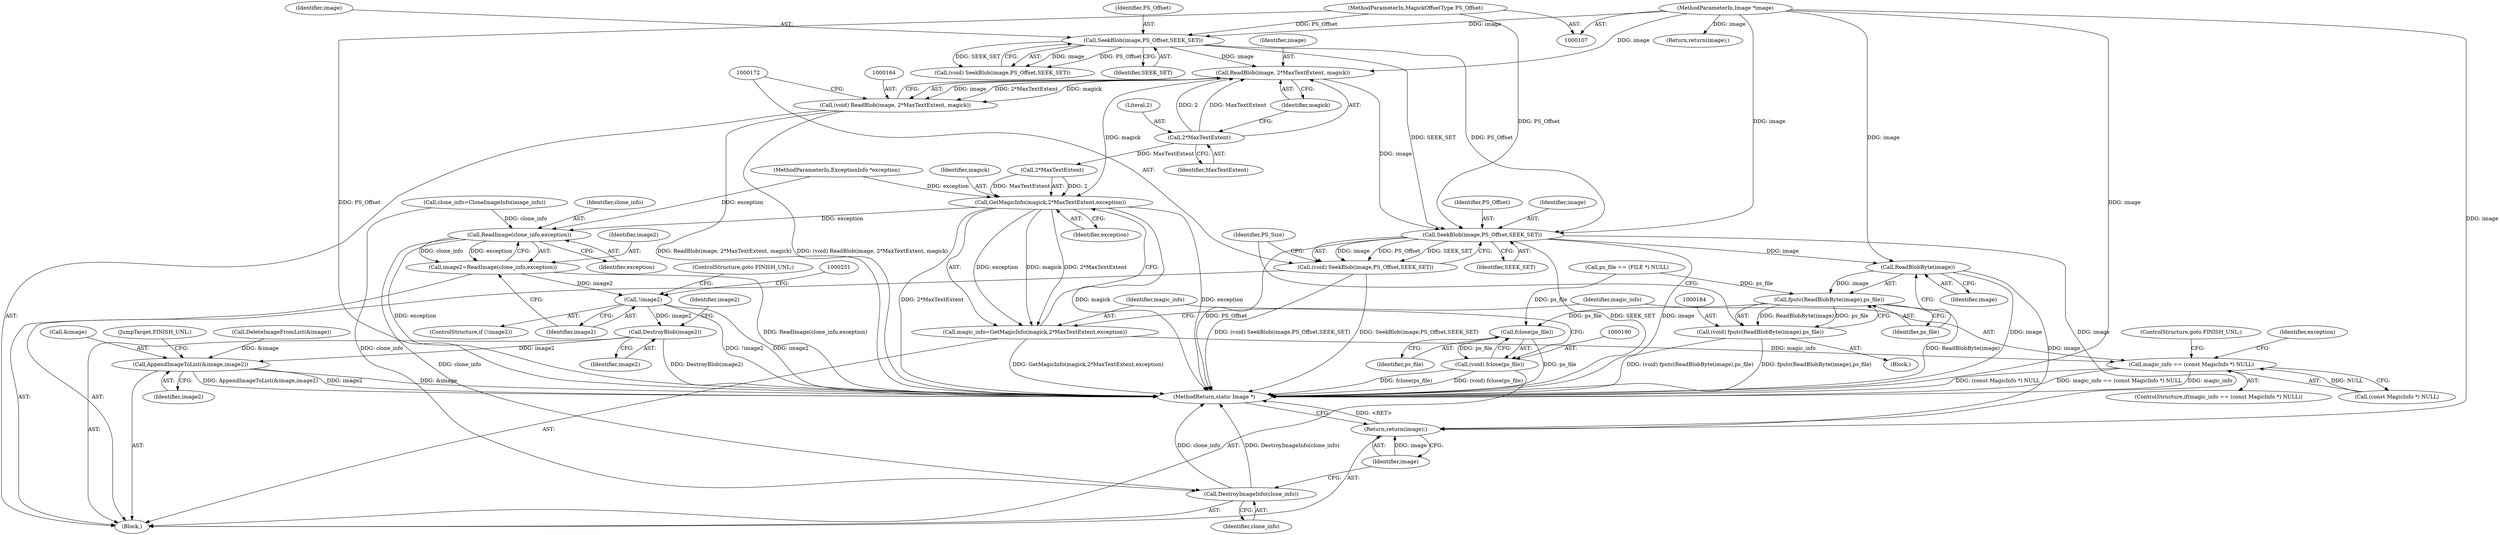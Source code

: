 digraph "0_ImageMagick_d23beebe7b1179fb75db1e85fbca3100e49593d9@pointer" {
"1000165" [label="(Call,ReadBlob(image, 2*MaxTextExtent, magick))"];
"1000159" [label="(Call,SeekBlob(image,PS_Offset,SEEK_SET))"];
"1000108" [label="(MethodParameterIn,Image *image)"];
"1000110" [label="(MethodParameterIn,MagickOffsetType PS_Offset)"];
"1000167" [label="(Call,2*MaxTextExtent)"];
"1000163" [label="(Call,(void) ReadBlob(image, 2*MaxTextExtent, magick))"];
"1000173" [label="(Call,SeekBlob(image,PS_Offset,SEEK_SET))"];
"1000171" [label="(Call,(void) SeekBlob(image,PS_Offset,SEEK_SET))"];
"1000186" [label="(Call,ReadBlobByte(image))"];
"1000185" [label="(Call,fputc(ReadBlobByte(image),ps_file))"];
"1000183" [label="(Call,(void) fputc(ReadBlobByte(image),ps_file))"];
"1000191" [label="(Call,fclose(ps_file))"];
"1000189" [label="(Call,(void) fclose(ps_file))"];
"1000324" [label="(Return,return(image);)"];
"1000195" [label="(Call,GetMagicInfo(magick,2*MaxTextExtent,exception))"];
"1000193" [label="(Call,magic_info=GetMagicInfo(magick,2*MaxTextExtent,exception))"];
"1000202" [label="(Call,magic_info == (const MagicInfo *) NULL)"];
"1000243" [label="(Call,ReadImage(clone_info,exception))"];
"1000241" [label="(Call,image2=ReadImage(clone_info,exception))"];
"1000247" [label="(Call,!image2)"];
"1000287" [label="(Call,DestroyBlob(image2))"];
"1000312" [label="(Call,AppendImageToList(&image,image2))"];
"1000322" [label="(Call,DestroyImageInfo(clone_info))"];
"1000157" [label="(Call,(void) SeekBlob(image,PS_Offset,SEEK_SET))"];
"1000180" [label="(Identifier,PS_Size)"];
"1000188" [label="(Identifier,ps_file)"];
"1000170" [label="(Identifier,magick)"];
"1000127" [label="(Return,return(image);)"];
"1000112" [label="(MethodParameterIn,ExceptionInfo *exception)"];
"1000241" [label="(Call,image2=ReadImage(clone_info,exception))"];
"1000151" [label="(Call,ps_file == (FILE *) NULL)"];
"1000326" [label="(MethodReturn,static Image *)"];
"1000192" [label="(Identifier,ps_file)"];
"1000323" [label="(Identifier,clone_info)"];
"1000174" [label="(Identifier,image)"];
"1000187" [label="(Identifier,image)"];
"1000183" [label="(Call,(void) fputc(ReadBlobByte(image),ps_file))"];
"1000193" [label="(Call,magic_info=GetMagicInfo(magick,2*MaxTextExtent,exception))"];
"1000159" [label="(Call,SeekBlob(image,PS_Offset,SEEK_SET))"];
"1000200" [label="(Identifier,exception)"];
"1000291" [label="(Identifier,image2)"];
"1000194" [label="(Identifier,magic_info)"];
"1000186" [label="(Call,ReadBlobByte(image))"];
"1000207" [label="(ControlStructure,goto FINISH_UNL;)"];
"1000246" [label="(ControlStructure,if (!image2))"];
"1000113" [label="(Block,)"];
"1000316" [label="(JumpTarget,FINISH_UNL:)"];
"1000324" [label="(Return,return(image);)"];
"1000169" [label="(Identifier,MaxTextExtent)"];
"1000315" [label="(Identifier,image2)"];
"1000322" [label="(Call,DestroyImageInfo(clone_info))"];
"1000110" [label="(MethodParameterIn,MagickOffsetType PS_Offset)"];
"1000185" [label="(Call,fputc(ReadBlobByte(image),ps_file))"];
"1000249" [label="(ControlStructure,goto FINISH_UNL;)"];
"1000196" [label="(Identifier,magick)"];
"1000312" [label="(Call,AppendImageToList(&image,image2))"];
"1000166" [label="(Identifier,image)"];
"1000162" [label="(Identifier,SEEK_SET)"];
"1000176" [label="(Identifier,SEEK_SET)"];
"1000189" [label="(Call,(void) fclose(ps_file))"];
"1000202" [label="(Call,magic_info == (const MagicInfo *) NULL)"];
"1000309" [label="(Call,DeleteImageFromList(&image))"];
"1000108" [label="(MethodParameterIn,Image *image)"];
"1000204" [label="(Call,(const MagicInfo *) NULL)"];
"1000203" [label="(Identifier,magic_info)"];
"1000287" [label="(Call,DestroyBlob(image2))"];
"1000165" [label="(Call,ReadBlob(image, 2*MaxTextExtent, magick))"];
"1000195" [label="(Call,GetMagicInfo(magick,2*MaxTextExtent,exception))"];
"1000211" [label="(Identifier,exception)"];
"1000171" [label="(Call,(void) SeekBlob(image,PS_Offset,SEEK_SET))"];
"1000247" [label="(Call,!image2)"];
"1000161" [label="(Identifier,PS_Offset)"];
"1000163" [label="(Call,(void) ReadBlob(image, 2*MaxTextExtent, magick))"];
"1000173" [label="(Call,SeekBlob(image,PS_Offset,SEEK_SET))"];
"1000182" [label="(Block,)"];
"1000325" [label="(Identifier,image)"];
"1000122" [label="(Call,clone_info=CloneImageInfo(image_info))"];
"1000313" [label="(Call,&image)"];
"1000243" [label="(Call,ReadImage(clone_info,exception))"];
"1000288" [label="(Identifier,image2)"];
"1000201" [label="(ControlStructure,if(magic_info == (const MagicInfo *) NULL))"];
"1000167" [label="(Call,2*MaxTextExtent)"];
"1000191" [label="(Call,fclose(ps_file))"];
"1000160" [label="(Identifier,image)"];
"1000245" [label="(Identifier,exception)"];
"1000175" [label="(Identifier,PS_Offset)"];
"1000242" [label="(Identifier,image2)"];
"1000197" [label="(Call,2*MaxTextExtent)"];
"1000244" [label="(Identifier,clone_info)"];
"1000168" [label="(Literal,2)"];
"1000248" [label="(Identifier,image2)"];
"1000165" -> "1000163"  [label="AST: "];
"1000165" -> "1000170"  [label="CFG: "];
"1000166" -> "1000165"  [label="AST: "];
"1000167" -> "1000165"  [label="AST: "];
"1000170" -> "1000165"  [label="AST: "];
"1000163" -> "1000165"  [label="CFG: "];
"1000165" -> "1000163"  [label="DDG: image"];
"1000165" -> "1000163"  [label="DDG: 2*MaxTextExtent"];
"1000165" -> "1000163"  [label="DDG: magick"];
"1000159" -> "1000165"  [label="DDG: image"];
"1000108" -> "1000165"  [label="DDG: image"];
"1000167" -> "1000165"  [label="DDG: 2"];
"1000167" -> "1000165"  [label="DDG: MaxTextExtent"];
"1000165" -> "1000173"  [label="DDG: image"];
"1000165" -> "1000195"  [label="DDG: magick"];
"1000159" -> "1000157"  [label="AST: "];
"1000159" -> "1000162"  [label="CFG: "];
"1000160" -> "1000159"  [label="AST: "];
"1000161" -> "1000159"  [label="AST: "];
"1000162" -> "1000159"  [label="AST: "];
"1000157" -> "1000159"  [label="CFG: "];
"1000159" -> "1000157"  [label="DDG: image"];
"1000159" -> "1000157"  [label="DDG: PS_Offset"];
"1000159" -> "1000157"  [label="DDG: SEEK_SET"];
"1000108" -> "1000159"  [label="DDG: image"];
"1000110" -> "1000159"  [label="DDG: PS_Offset"];
"1000159" -> "1000173"  [label="DDG: PS_Offset"];
"1000159" -> "1000173"  [label="DDG: SEEK_SET"];
"1000108" -> "1000107"  [label="AST: "];
"1000108" -> "1000326"  [label="DDG: image"];
"1000108" -> "1000127"  [label="DDG: image"];
"1000108" -> "1000173"  [label="DDG: image"];
"1000108" -> "1000186"  [label="DDG: image"];
"1000108" -> "1000324"  [label="DDG: image"];
"1000110" -> "1000107"  [label="AST: "];
"1000110" -> "1000326"  [label="DDG: PS_Offset"];
"1000110" -> "1000173"  [label="DDG: PS_Offset"];
"1000167" -> "1000169"  [label="CFG: "];
"1000168" -> "1000167"  [label="AST: "];
"1000169" -> "1000167"  [label="AST: "];
"1000170" -> "1000167"  [label="CFG: "];
"1000167" -> "1000197"  [label="DDG: MaxTextExtent"];
"1000163" -> "1000113"  [label="AST: "];
"1000164" -> "1000163"  [label="AST: "];
"1000172" -> "1000163"  [label="CFG: "];
"1000163" -> "1000326"  [label="DDG: (void) ReadBlob(image, 2*MaxTextExtent, magick)"];
"1000163" -> "1000326"  [label="DDG: ReadBlob(image, 2*MaxTextExtent, magick)"];
"1000173" -> "1000171"  [label="AST: "];
"1000173" -> "1000176"  [label="CFG: "];
"1000174" -> "1000173"  [label="AST: "];
"1000175" -> "1000173"  [label="AST: "];
"1000176" -> "1000173"  [label="AST: "];
"1000171" -> "1000173"  [label="CFG: "];
"1000173" -> "1000326"  [label="DDG: SEEK_SET"];
"1000173" -> "1000326"  [label="DDG: image"];
"1000173" -> "1000326"  [label="DDG: PS_Offset"];
"1000173" -> "1000171"  [label="DDG: image"];
"1000173" -> "1000171"  [label="DDG: PS_Offset"];
"1000173" -> "1000171"  [label="DDG: SEEK_SET"];
"1000173" -> "1000186"  [label="DDG: image"];
"1000173" -> "1000324"  [label="DDG: image"];
"1000171" -> "1000113"  [label="AST: "];
"1000172" -> "1000171"  [label="AST: "];
"1000180" -> "1000171"  [label="CFG: "];
"1000171" -> "1000326"  [label="DDG: SeekBlob(image,PS_Offset,SEEK_SET)"];
"1000171" -> "1000326"  [label="DDG: (void) SeekBlob(image,PS_Offset,SEEK_SET)"];
"1000186" -> "1000185"  [label="AST: "];
"1000186" -> "1000187"  [label="CFG: "];
"1000187" -> "1000186"  [label="AST: "];
"1000188" -> "1000186"  [label="CFG: "];
"1000186" -> "1000326"  [label="DDG: image"];
"1000186" -> "1000185"  [label="DDG: image"];
"1000186" -> "1000324"  [label="DDG: image"];
"1000185" -> "1000183"  [label="AST: "];
"1000185" -> "1000188"  [label="CFG: "];
"1000188" -> "1000185"  [label="AST: "];
"1000183" -> "1000185"  [label="CFG: "];
"1000185" -> "1000326"  [label="DDG: ReadBlobByte(image)"];
"1000185" -> "1000183"  [label="DDG: ReadBlobByte(image)"];
"1000185" -> "1000183"  [label="DDG: ps_file"];
"1000151" -> "1000185"  [label="DDG: ps_file"];
"1000185" -> "1000191"  [label="DDG: ps_file"];
"1000183" -> "1000182"  [label="AST: "];
"1000184" -> "1000183"  [label="AST: "];
"1000180" -> "1000183"  [label="CFG: "];
"1000183" -> "1000326"  [label="DDG: fputc(ReadBlobByte(image),ps_file)"];
"1000183" -> "1000326"  [label="DDG: (void) fputc(ReadBlobByte(image),ps_file)"];
"1000191" -> "1000189"  [label="AST: "];
"1000191" -> "1000192"  [label="CFG: "];
"1000192" -> "1000191"  [label="AST: "];
"1000189" -> "1000191"  [label="CFG: "];
"1000191" -> "1000326"  [label="DDG: ps_file"];
"1000191" -> "1000189"  [label="DDG: ps_file"];
"1000151" -> "1000191"  [label="DDG: ps_file"];
"1000189" -> "1000113"  [label="AST: "];
"1000190" -> "1000189"  [label="AST: "];
"1000194" -> "1000189"  [label="CFG: "];
"1000189" -> "1000326"  [label="DDG: (void) fclose(ps_file)"];
"1000189" -> "1000326"  [label="DDG: fclose(ps_file)"];
"1000324" -> "1000113"  [label="AST: "];
"1000324" -> "1000325"  [label="CFG: "];
"1000325" -> "1000324"  [label="AST: "];
"1000326" -> "1000324"  [label="CFG: "];
"1000324" -> "1000326"  [label="DDG: <RET>"];
"1000325" -> "1000324"  [label="DDG: image"];
"1000195" -> "1000193"  [label="AST: "];
"1000195" -> "1000200"  [label="CFG: "];
"1000196" -> "1000195"  [label="AST: "];
"1000197" -> "1000195"  [label="AST: "];
"1000200" -> "1000195"  [label="AST: "];
"1000193" -> "1000195"  [label="CFG: "];
"1000195" -> "1000326"  [label="DDG: exception"];
"1000195" -> "1000326"  [label="DDG: 2*MaxTextExtent"];
"1000195" -> "1000326"  [label="DDG: magick"];
"1000195" -> "1000193"  [label="DDG: magick"];
"1000195" -> "1000193"  [label="DDG: 2*MaxTextExtent"];
"1000195" -> "1000193"  [label="DDG: exception"];
"1000197" -> "1000195"  [label="DDG: 2"];
"1000197" -> "1000195"  [label="DDG: MaxTextExtent"];
"1000112" -> "1000195"  [label="DDG: exception"];
"1000195" -> "1000243"  [label="DDG: exception"];
"1000193" -> "1000113"  [label="AST: "];
"1000194" -> "1000193"  [label="AST: "];
"1000203" -> "1000193"  [label="CFG: "];
"1000193" -> "1000326"  [label="DDG: GetMagicInfo(magick,2*MaxTextExtent,exception)"];
"1000193" -> "1000202"  [label="DDG: magic_info"];
"1000202" -> "1000201"  [label="AST: "];
"1000202" -> "1000204"  [label="CFG: "];
"1000203" -> "1000202"  [label="AST: "];
"1000204" -> "1000202"  [label="AST: "];
"1000207" -> "1000202"  [label="CFG: "];
"1000211" -> "1000202"  [label="CFG: "];
"1000202" -> "1000326"  [label="DDG: magic_info"];
"1000202" -> "1000326"  [label="DDG: magic_info == (const MagicInfo *) NULL"];
"1000202" -> "1000326"  [label="DDG: (const MagicInfo *) NULL"];
"1000204" -> "1000202"  [label="DDG: NULL"];
"1000243" -> "1000241"  [label="AST: "];
"1000243" -> "1000245"  [label="CFG: "];
"1000244" -> "1000243"  [label="AST: "];
"1000245" -> "1000243"  [label="AST: "];
"1000241" -> "1000243"  [label="CFG: "];
"1000243" -> "1000326"  [label="DDG: exception"];
"1000243" -> "1000241"  [label="DDG: clone_info"];
"1000243" -> "1000241"  [label="DDG: exception"];
"1000122" -> "1000243"  [label="DDG: clone_info"];
"1000112" -> "1000243"  [label="DDG: exception"];
"1000243" -> "1000322"  [label="DDG: clone_info"];
"1000241" -> "1000113"  [label="AST: "];
"1000242" -> "1000241"  [label="AST: "];
"1000248" -> "1000241"  [label="CFG: "];
"1000241" -> "1000326"  [label="DDG: ReadImage(clone_info,exception)"];
"1000241" -> "1000247"  [label="DDG: image2"];
"1000247" -> "1000246"  [label="AST: "];
"1000247" -> "1000248"  [label="CFG: "];
"1000248" -> "1000247"  [label="AST: "];
"1000249" -> "1000247"  [label="CFG: "];
"1000251" -> "1000247"  [label="CFG: "];
"1000247" -> "1000326"  [label="DDG: image2"];
"1000247" -> "1000326"  [label="DDG: !image2"];
"1000247" -> "1000287"  [label="DDG: image2"];
"1000287" -> "1000113"  [label="AST: "];
"1000287" -> "1000288"  [label="CFG: "];
"1000288" -> "1000287"  [label="AST: "];
"1000291" -> "1000287"  [label="CFG: "];
"1000287" -> "1000326"  [label="DDG: DestroyBlob(image2)"];
"1000287" -> "1000312"  [label="DDG: image2"];
"1000312" -> "1000113"  [label="AST: "];
"1000312" -> "1000315"  [label="CFG: "];
"1000313" -> "1000312"  [label="AST: "];
"1000315" -> "1000312"  [label="AST: "];
"1000316" -> "1000312"  [label="CFG: "];
"1000312" -> "1000326"  [label="DDG: AppendImageToList(&image,image2)"];
"1000312" -> "1000326"  [label="DDG: image2"];
"1000312" -> "1000326"  [label="DDG: &image"];
"1000309" -> "1000312"  [label="DDG: &image"];
"1000322" -> "1000113"  [label="AST: "];
"1000322" -> "1000323"  [label="CFG: "];
"1000323" -> "1000322"  [label="AST: "];
"1000325" -> "1000322"  [label="CFG: "];
"1000322" -> "1000326"  [label="DDG: DestroyImageInfo(clone_info)"];
"1000322" -> "1000326"  [label="DDG: clone_info"];
"1000122" -> "1000322"  [label="DDG: clone_info"];
}
